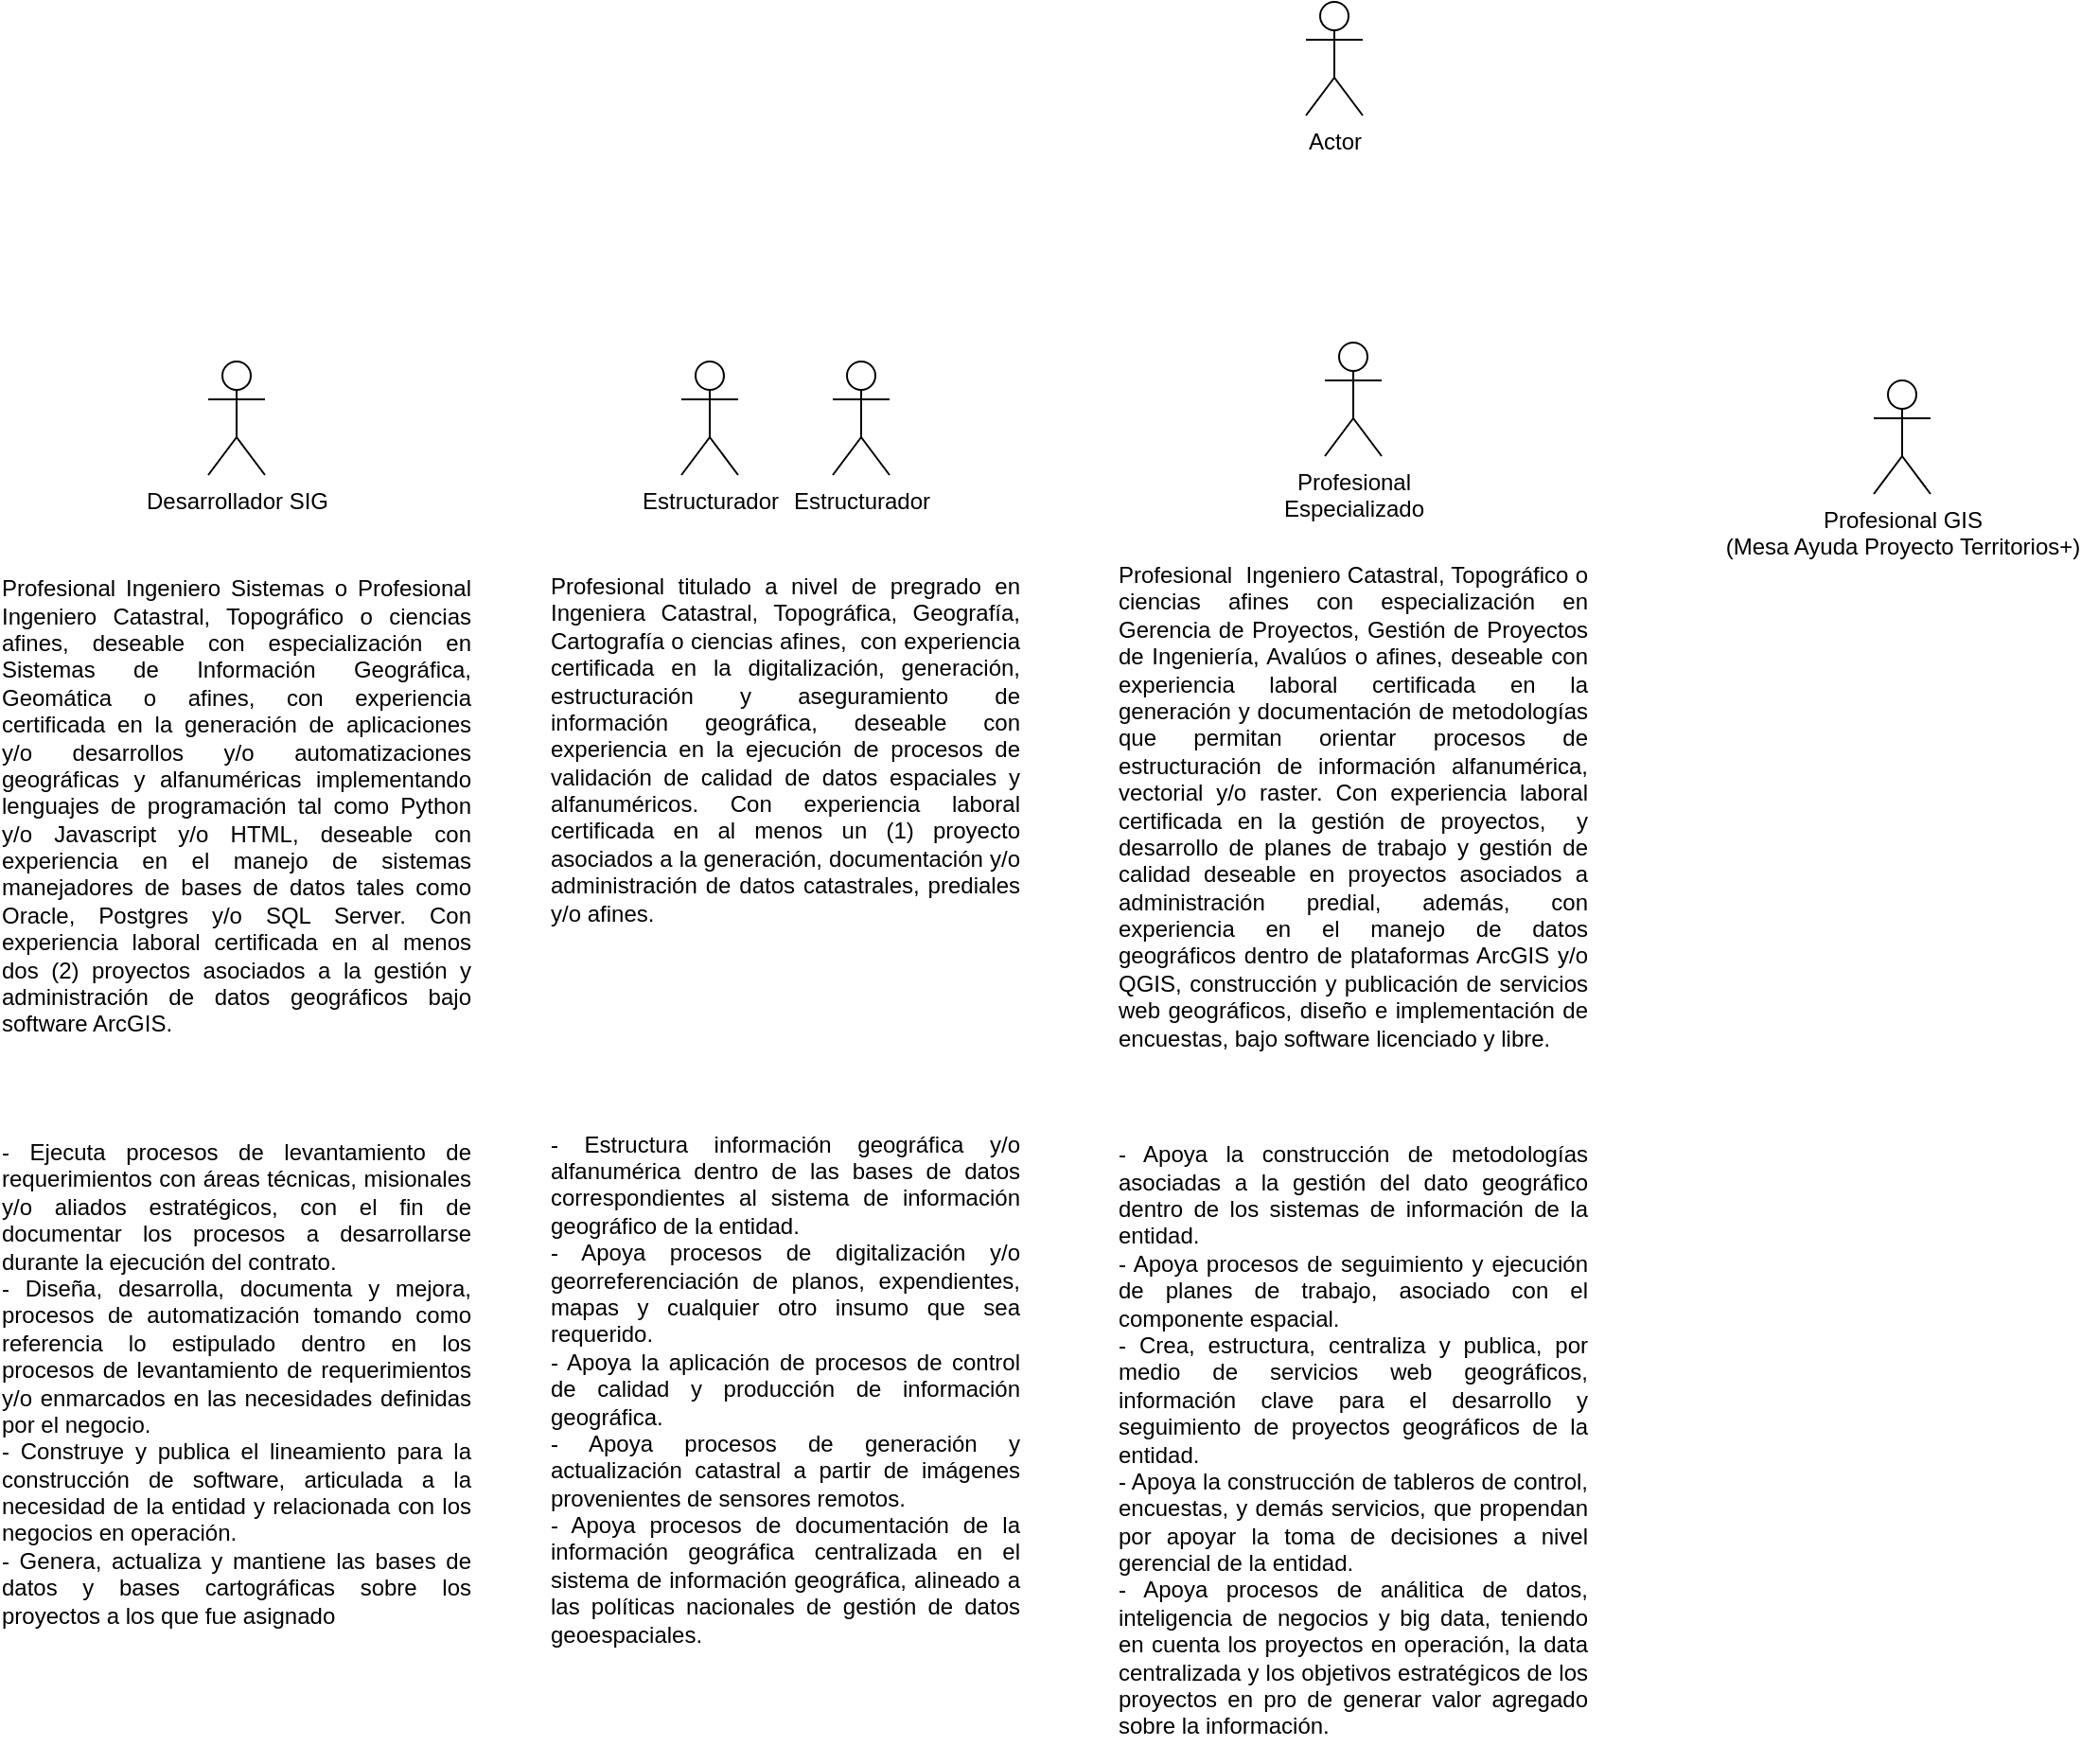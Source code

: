 <mxfile version="13.6.6" type="github">
  <diagram id="Y17Pwww_urs-gfdWa0kV" name="Page-1">
    <mxGraphModel dx="2187" dy="802" grid="1" gridSize="10" guides="1" tooltips="1" connect="1" arrows="1" fold="1" page="1" pageScale="1" pageWidth="827" pageHeight="1169" math="0" shadow="0">
      <root>
        <mxCell id="0" />
        <mxCell id="1" parent="0" />
        <mxCell id="OEdZfnI2xc4ZMJ_EUlpt-1" value="Actor" style="shape=umlActor;verticalLabelPosition=bottom;verticalAlign=top;html=1;outlineConnect=0;" vertex="1" parent="1">
          <mxGeometry x="430" y="40" width="30" height="60" as="geometry" />
        </mxCell>
        <mxCell id="OEdZfnI2xc4ZMJ_EUlpt-2" value="Desarrollador SIG" style="shape=umlActor;verticalLabelPosition=bottom;verticalAlign=top;html=1;outlineConnect=0;" vertex="1" parent="1">
          <mxGeometry x="-150" y="230" width="30" height="60" as="geometry" />
        </mxCell>
        <mxCell id="OEdZfnI2xc4ZMJ_EUlpt-3" value="Estructurador" style="shape=umlActor;verticalLabelPosition=bottom;verticalAlign=top;html=1;outlineConnect=0;" vertex="1" parent="1">
          <mxGeometry x="100" y="230" width="30" height="60" as="geometry" />
        </mxCell>
        <mxCell id="OEdZfnI2xc4ZMJ_EUlpt-4" value="Estructurador" style="shape=umlActor;verticalLabelPosition=bottom;verticalAlign=top;html=1;outlineConnect=0;" vertex="1" parent="1">
          <mxGeometry x="180" y="230" width="30" height="60" as="geometry" />
        </mxCell>
        <mxCell id="OEdZfnI2xc4ZMJ_EUlpt-5" value="Profesional&lt;br&gt;Especializado" style="shape=umlActor;verticalLabelPosition=bottom;verticalAlign=top;html=1;outlineConnect=0;" vertex="1" parent="1">
          <mxGeometry x="440" y="220" width="30" height="60" as="geometry" />
        </mxCell>
        <mxCell id="OEdZfnI2xc4ZMJ_EUlpt-6" value="Profesional GIS &lt;br&gt;(Mesa Ayuda Proyecto Territorios+)" style="shape=umlActor;verticalLabelPosition=bottom;verticalAlign=top;html=1;outlineConnect=0;" vertex="1" parent="1">
          <mxGeometry x="730" y="240" width="30" height="60" as="geometry" />
        </mxCell>
        <mxCell id="OEdZfnI2xc4ZMJ_EUlpt-13" value="&lt;div style=&quot;text-align: justify&quot;&gt;&lt;span&gt;Profesional Ingeniero Sistemas o Profesional Ingeniero Catastral, Topográfico o ciencias afines, deseable con especialización en Sistemas de Información Geográfica, Geomática o afines, con experiencia certificada en la generación de aplicaciones y/o desarrollos y/o automatizaciones geográficas y alfanuméricas implementando lenguajes de programación tal como Python y/o Javascript y/o HTML, deseable con experiencia en el manejo de sistemas manejadores de bases de datos tales como Oracle, Postgres y/o SQL Server. Con experiencia laboral certificada en al menos dos (2) proyectos asociados a la gestión y administración de datos geográficos bajo software ArcGIS.&lt;/span&gt;&lt;/div&gt;" style="text;html=1;strokeColor=none;fillColor=none;align=center;verticalAlign=middle;whiteSpace=wrap;rounded=0;" vertex="1" parent="1">
          <mxGeometry x="-260" y="350" width="250" height="230" as="geometry" />
        </mxCell>
        <mxCell id="OEdZfnI2xc4ZMJ_EUlpt-14" value="&lt;div style=&quot;text-align: justify&quot;&gt;&lt;span&gt;Profesional titulado a nivel de pregrado en Ingeniera Catastral, Topográfica, Geografía, Cartografía o ciencias afines,&amp;nbsp; con experiencia certificada en la digitalización, generación, estructuración y aseguramiento de información geográfica, deseable con experiencia en la ejecución de procesos de validación de calidad de datos espaciales y alfanuméricos. Con experiencia laboral certificada en al menos un (1) proyecto asociados a la generación, documentación y/o administración de datos catastrales, prediales y/o afines.&lt;/span&gt;&lt;/div&gt;" style="text;html=1;strokeColor=none;fillColor=none;align=center;verticalAlign=middle;whiteSpace=wrap;rounded=0;" vertex="1" parent="1">
          <mxGeometry x="30" y="320" width="250" height="230" as="geometry" />
        </mxCell>
        <mxCell id="OEdZfnI2xc4ZMJ_EUlpt-15" value="&lt;div style=&quot;text-align: justify&quot;&gt;&lt;span&gt;Profesional&amp;nbsp; Ingeniero Catastral, Topográfico o ciencias afines con especialización en Gerencia de Proyectos, Gestión de Proyectos de Ingeniería, Avalúos o afines, deseable con experiencia laboral certificada en la generación y documentación de metodologías que permitan orientar procesos de estructuración de información alfanumérica, vectorial y/o raster.&lt;/span&gt;&lt;span&gt;&amp;nbsp;Con experiencia laboral certificada en la gestión de proyectos,&amp;nbsp; y desarrollo de planes de trabajo y gestión de calidad deseable en proyectos asociados a administración predial, además, con experiencia en el manejo de datos geográficos dentro de plataformas ArcGIS y/o QGIS, construcción y publicación de servicios web geográficos, diseño e implementación de encuestas, bajo software licenciado y libre.&lt;/span&gt;&lt;/div&gt;" style="text;html=1;strokeColor=none;fillColor=none;align=center;verticalAlign=middle;whiteSpace=wrap;rounded=0;" vertex="1" parent="1">
          <mxGeometry x="330" y="350" width="250" height="230" as="geometry" />
        </mxCell>
        <mxCell id="OEdZfnI2xc4ZMJ_EUlpt-16" value="&lt;div style=&quot;text-align: justify&quot;&gt;&lt;span&gt;- Ejecuta procesos de levantamiento de requerimientos con áreas técnicas, misionales y/o aliados estratégicos, con el fin de documentar los procesos a desarrollarse durante la ejecución del contrato.&lt;/span&gt;&lt;/div&gt;&lt;div style=&quot;text-align: justify&quot;&gt;&lt;span&gt;- Diseña, desarrolla, documenta y mejora, procesos de automatización tomando como referencia lo estipulado dentro en los procesos de levantamiento de requerimientos y/o enmarcados en las necesidades definidas por el negocio.&lt;/span&gt;&lt;/div&gt;&lt;div style=&quot;text-align: justify&quot;&gt;&lt;span&gt;- Construye y publica el lineamiento para la construcción de software, articulada a la necesidad de la entidad y relacionada con los negocios en operación.&lt;/span&gt;&lt;/div&gt;&lt;div style=&quot;text-align: justify&quot;&gt;&lt;span&gt;- Genera, actualiza y mantiene las bases de datos y bases cartográficas sobre los proyectos a los que fue asignado&lt;/span&gt;&lt;/div&gt;" style="text;html=1;strokeColor=none;fillColor=none;align=center;verticalAlign=middle;whiteSpace=wrap;rounded=0;" vertex="1" parent="1">
          <mxGeometry x="-260" y="630" width="250" height="280" as="geometry" />
        </mxCell>
        <mxCell id="OEdZfnI2xc4ZMJ_EUlpt-17" value="&lt;div style=&quot;text-align: justify&quot;&gt;&lt;span&gt;- Estructura información geográfica y/o alfanumérica dentro de las bases de datos correspondientes al sistema de información geográfico de la entidad.&lt;/span&gt;&lt;/div&gt;&lt;div style=&quot;text-align: justify&quot;&gt;&lt;span&gt;- Apoya procesos de digitalización y/o georreferenciación de planos, expendientes, mapas y cualquier otro insumo que sea requerido.&lt;/span&gt;&lt;/div&gt;&lt;div style=&quot;text-align: justify&quot;&gt;&lt;span&gt;- Apoya la aplicación de procesos de control de calidad y producción de información geográfica.&lt;/span&gt;&lt;/div&gt;&lt;div style=&quot;text-align: justify&quot;&gt;&lt;span&gt;- Apoya procesos de generación y actualización catastral a partir de imágenes provenientes de sensores remotos.&lt;/span&gt;&lt;/div&gt;&lt;div style=&quot;text-align: justify&quot;&gt;&lt;span&gt;- Apoya procesos de documentación de la información geográfica centralizada en el sistema de información geográfica, alineado a las políticas nacionales de gestión de datos geoespaciales.&lt;/span&gt;&lt;/div&gt;&lt;div style=&quot;text-align: justify&quot;&gt;&lt;br&gt;&lt;/div&gt;" style="text;html=1;strokeColor=none;fillColor=none;align=center;verticalAlign=middle;whiteSpace=wrap;rounded=0;" vertex="1" parent="1">
          <mxGeometry x="30" y="640" width="250" height="280" as="geometry" />
        </mxCell>
        <mxCell id="OEdZfnI2xc4ZMJ_EUlpt-18" value="&lt;div style=&quot;text-align: justify&quot;&gt;&lt;span&gt;- Apoya la construcción de metodologías asociadas a la gestión del dato geográfico dentro de los sistemas de información de la entidad.&lt;/span&gt;&lt;/div&gt;&lt;div style=&quot;text-align: justify&quot;&gt;&lt;span&gt;- Apoya procesos de seguimiento y ejecución de planes de trabajo, asociado con el componente espacial.&lt;/span&gt;&lt;/div&gt;&lt;div style=&quot;text-align: justify&quot;&gt;&lt;span&gt;- Crea, estructura, centraliza y publica, por medio de servicios web geográficos, información clave para el desarrollo y seguimiento de proyectos geográficos de la entidad.&lt;/span&gt;&lt;/div&gt;&lt;div style=&quot;text-align: justify&quot;&gt;&lt;span&gt;- Apoya la construcción de tableros de control, encuestas, y demás servicios, que propendan por apoyar la toma de decisiones a nivel gerencial de la entidad.&lt;/span&gt;&lt;/div&gt;&lt;div style=&quot;text-align: justify&quot;&gt;&lt;span&gt;- Apoya procesos de análitica de datos, inteligencia de negocios y big data, teniendo en cuenta los proyectos en operación, la data centralizada y los objetivos estratégicos de los proyectos en pro de generar valor agregado sobre la información.&lt;/span&gt;&lt;/div&gt;" style="text;html=1;strokeColor=none;fillColor=none;align=center;verticalAlign=middle;whiteSpace=wrap;rounded=0;" vertex="1" parent="1">
          <mxGeometry x="330" y="630" width="250" height="340" as="geometry" />
        </mxCell>
      </root>
    </mxGraphModel>
  </diagram>
</mxfile>
